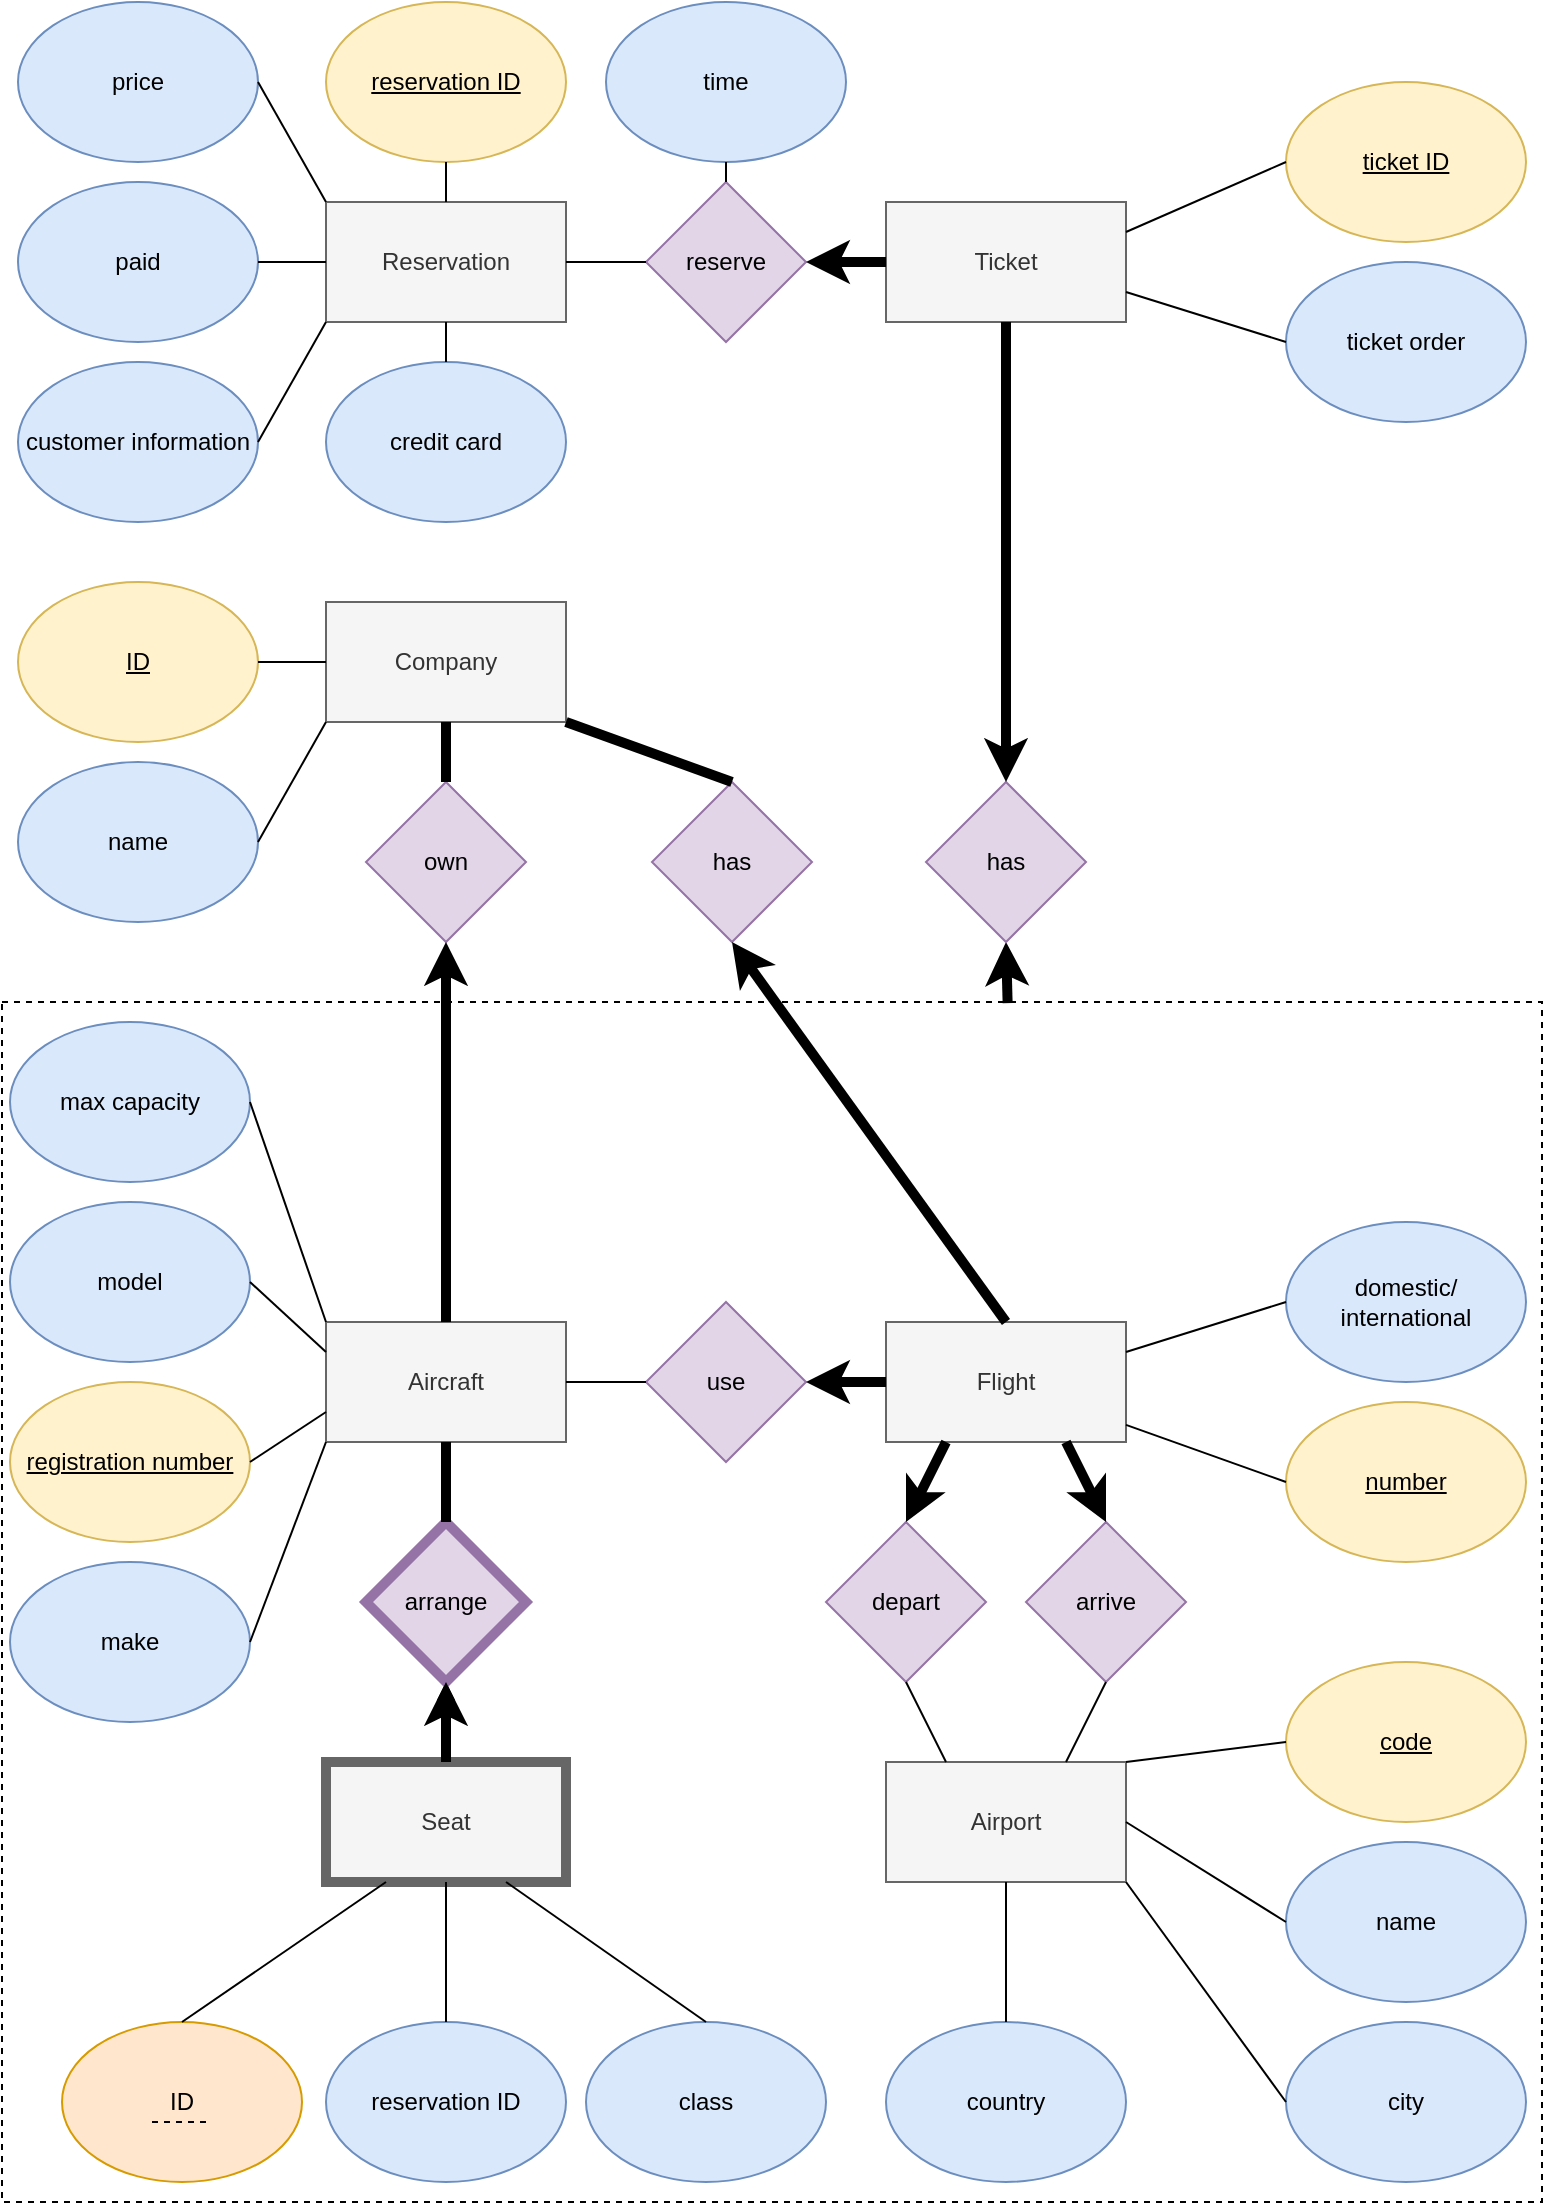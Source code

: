 <mxfile version="20.8.16" type="device"><diagram name="第1頁" id="5C7C0OJnDo7oLOOzm5fW"><mxGraphModel dx="800" dy="1194" grid="1" gridSize="10" guides="1" tooltips="1" connect="1" arrows="1" fold="1" page="1" pageScale="1" pageWidth="827" pageHeight="1169" math="0" shadow="0"><root><mxCell id="0"/><mxCell id="1" parent="0"/><mxCell id="FQ_92riEIQpXqxA6R0tP-2" value="" style="rounded=0;whiteSpace=wrap;html=1;dashed=1;strokeWidth=1;fillColor=none;" parent="1" vertex="1"><mxGeometry x="29" y="540" width="770" height="600" as="geometry"/></mxCell><mxCell id="REu5LXCFOwnkV1Mq_Xtr-1" value="Company" style="rounded=0;whiteSpace=wrap;html=1;fillColor=#f5f5f5;fontColor=#333333;strokeColor=#666666;" parent="1" vertex="1"><mxGeometry x="191" y="340" width="120" height="60" as="geometry"/></mxCell><mxCell id="REu5LXCFOwnkV1Mq_Xtr-2" value="&lt;u&gt;ID&lt;/u&gt;" style="ellipse;whiteSpace=wrap;html=1;fillColor=#fff2cc;strokeColor=#d6b656;" parent="1" vertex="1"><mxGeometry x="37" y="330" width="120" height="80" as="geometry"/></mxCell><mxCell id="REu5LXCFOwnkV1Mq_Xtr-3" value="Aircraft" style="rounded=0;whiteSpace=wrap;html=1;fillColor=#f5f5f5;fontColor=#333333;strokeColor=#666666;" parent="1" vertex="1"><mxGeometry x="191" y="700" width="120" height="60" as="geometry"/></mxCell><mxCell id="REu5LXCFOwnkV1Mq_Xtr-4" value="Flight" style="rounded=0;whiteSpace=wrap;html=1;fillColor=#f5f5f5;fontColor=#333333;strokeColor=#666666;" parent="1" vertex="1"><mxGeometry x="471" y="700" width="120" height="60" as="geometry"/></mxCell><mxCell id="REu5LXCFOwnkV1Mq_Xtr-5" value="Airport" style="rounded=0;whiteSpace=wrap;html=1;fillColor=#f5f5f5;fontColor=#333333;strokeColor=#666666;" parent="1" vertex="1"><mxGeometry x="471" y="920" width="120" height="60" as="geometry"/></mxCell><mxCell id="Y8IdVOJtwU-h0ozhMDip-1" value="" style="edgeStyle=orthogonalEdgeStyle;rounded=0;orthogonalLoop=1;jettySize=auto;html=1;" parent="1" source="REu5LXCFOwnkV1Mq_Xtr-6" target="REu5LXCFOwnkV1Mq_Xtr-11" edge="1"><mxGeometry relative="1" as="geometry"/></mxCell><mxCell id="REu5LXCFOwnkV1Mq_Xtr-6" value="Seat" style="rounded=0;whiteSpace=wrap;html=1;fillColor=#f5f5f5;fontColor=#333333;strokeColor=#666666;strokeWidth=5;" parent="1" vertex="1"><mxGeometry x="191" y="920" width="120" height="60" as="geometry"/></mxCell><mxCell id="REu5LXCFOwnkV1Mq_Xtr-11" value="arrange" style="rhombus;whiteSpace=wrap;html=1;fillColor=#e1d5e7;strokeColor=#9673a6;strokeWidth=5;" parent="1" vertex="1"><mxGeometry x="211" y="800" width="80" height="80" as="geometry"/></mxCell><mxCell id="REu5LXCFOwnkV1Mq_Xtr-17" value="" style="endArrow=none;html=1;rounded=0;exitX=0.5;exitY=0;exitDx=0;exitDy=0;entryX=0.5;entryY=1;entryDx=0;entryDy=0;strokeWidth=5;" parent="1" source="REu5LXCFOwnkV1Mq_Xtr-11" target="REu5LXCFOwnkV1Mq_Xtr-3" edge="1"><mxGeometry width="50" height="50" relative="1" as="geometry"><mxPoint x="421" y="940" as="sourcePoint"/><mxPoint x="471" y="890" as="targetPoint"/></mxGeometry></mxCell><mxCell id="REu5LXCFOwnkV1Mq_Xtr-18" value="" style="endArrow=classic;html=1;rounded=0;strokeWidth=5;exitX=0.5;exitY=0;exitDx=0;exitDy=0;entryX=0.5;entryY=1;entryDx=0;entryDy=0;" parent="1" source="REu5LXCFOwnkV1Mq_Xtr-6" target="REu5LXCFOwnkV1Mq_Xtr-11" edge="1"><mxGeometry width="50" height="50" relative="1" as="geometry"><mxPoint x="421" y="940" as="sourcePoint"/><mxPoint x="471" y="890" as="targetPoint"/></mxGeometry></mxCell><mxCell id="REu5LXCFOwnkV1Mq_Xtr-19" value="ID" style="ellipse;whiteSpace=wrap;html=1;fillColor=#ffe6cc;strokeColor=#d79b00;" parent="1" vertex="1"><mxGeometry x="59" y="1050" width="120" height="80" as="geometry"/></mxCell><mxCell id="REu5LXCFOwnkV1Mq_Xtr-20" value="" style="endArrow=none;html=1;rounded=0;strokeWidth=1;entryX=0.25;entryY=1;entryDx=0;entryDy=0;exitX=0.5;exitY=0;exitDx=0;exitDy=0;" parent="1" source="REu5LXCFOwnkV1Mq_Xtr-19" target="REu5LXCFOwnkV1Mq_Xtr-6" edge="1"><mxGeometry width="50" height="50" relative="1" as="geometry"><mxPoint x="179" y="1130" as="sourcePoint"/><mxPoint x="473" y="810" as="targetPoint"/></mxGeometry></mxCell><mxCell id="REu5LXCFOwnkV1Mq_Xtr-22" value="" style="endArrow=none;dashed=1;html=1;rounded=0;strokeWidth=1;" parent="1" edge="1"><mxGeometry width="50" height="50" relative="1" as="geometry"><mxPoint x="104" y="1100" as="sourcePoint"/><mxPoint x="134" y="1100" as="targetPoint"/></mxGeometry></mxCell><mxCell id="REu5LXCFOwnkV1Mq_Xtr-23" value="&lt;u&gt;registration number&lt;/u&gt;" style="ellipse;whiteSpace=wrap;html=1;strokeWidth=1;fillColor=#fff2cc;strokeColor=#d6b656;" parent="1" vertex="1"><mxGeometry x="33" y="730" width="120" height="80" as="geometry"/></mxCell><mxCell id="REu5LXCFOwnkV1Mq_Xtr-24" value="make" style="ellipse;whiteSpace=wrap;html=1;strokeWidth=1;fillColor=#dae8fc;strokeColor=#6c8ebf;" parent="1" vertex="1"><mxGeometry x="33" y="820" width="120" height="80" as="geometry"/></mxCell><mxCell id="REu5LXCFOwnkV1Mq_Xtr-25" value="model" style="ellipse;whiteSpace=wrap;html=1;strokeWidth=1;fillColor=#dae8fc;strokeColor=#6c8ebf;" parent="1" vertex="1"><mxGeometry x="33" y="640" width="120" height="80" as="geometry"/></mxCell><mxCell id="REu5LXCFOwnkV1Mq_Xtr-26" value="max capacity" style="ellipse;whiteSpace=wrap;html=1;strokeWidth=1;fillColor=#dae8fc;strokeColor=#6c8ebf;" parent="1" vertex="1"><mxGeometry x="33" y="550" width="120" height="80" as="geometry"/></mxCell><mxCell id="REu5LXCFOwnkV1Mq_Xtr-27" value="" style="endArrow=none;html=1;rounded=0;strokeWidth=1;exitX=1;exitY=0.5;exitDx=0;exitDy=0;entryX=0;entryY=0;entryDx=0;entryDy=0;" parent="1" source="REu5LXCFOwnkV1Mq_Xtr-26" target="REu5LXCFOwnkV1Mq_Xtr-3" edge="1"><mxGeometry width="50" height="50" relative="1" as="geometry"><mxPoint x="463" y="830" as="sourcePoint"/><mxPoint x="513" y="780" as="targetPoint"/></mxGeometry></mxCell><mxCell id="lyn8yJLEngjD69MlMPim-1" value="" style="endArrow=none;html=1;rounded=0;exitX=1;exitY=0.5;exitDx=0;exitDy=0;entryX=0;entryY=0.25;entryDx=0;entryDy=0;" parent="1" source="REu5LXCFOwnkV1Mq_Xtr-25" target="REu5LXCFOwnkV1Mq_Xtr-3" edge="1"><mxGeometry width="50" height="50" relative="1" as="geometry"><mxPoint x="493" y="860" as="sourcePoint"/><mxPoint x="543" y="810" as="targetPoint"/></mxGeometry></mxCell><mxCell id="lyn8yJLEngjD69MlMPim-2" value="" style="endArrow=none;html=1;rounded=0;exitX=1;exitY=0.5;exitDx=0;exitDy=0;entryX=0;entryY=0.75;entryDx=0;entryDy=0;" parent="1" source="REu5LXCFOwnkV1Mq_Xtr-23" target="REu5LXCFOwnkV1Mq_Xtr-3" edge="1"><mxGeometry width="50" height="50" relative="1" as="geometry"><mxPoint x="493" y="860" as="sourcePoint"/><mxPoint x="543" y="810" as="targetPoint"/></mxGeometry></mxCell><mxCell id="lyn8yJLEngjD69MlMPim-3" value="" style="endArrow=none;html=1;rounded=0;exitX=1;exitY=0.5;exitDx=0;exitDy=0;entryX=0;entryY=1;entryDx=0;entryDy=0;" parent="1" source="REu5LXCFOwnkV1Mq_Xtr-24" target="REu5LXCFOwnkV1Mq_Xtr-3" edge="1"><mxGeometry width="50" height="50" relative="1" as="geometry"><mxPoint x="493" y="860" as="sourcePoint"/><mxPoint x="543" y="810" as="targetPoint"/></mxGeometry></mxCell><mxCell id="lyn8yJLEngjD69MlMPim-4" value="" style="endArrow=none;html=1;rounded=0;entryX=1;entryY=0.5;entryDx=0;entryDy=0;exitX=0;exitY=0.5;exitDx=0;exitDy=0;" parent="1" source="REu5LXCFOwnkV1Mq_Xtr-1" target="REu5LXCFOwnkV1Mq_Xtr-2" edge="1"><mxGeometry width="50" height="50" relative="1" as="geometry"><mxPoint x="534" y="370" as="sourcePoint"/><mxPoint x="454" y="370" as="targetPoint"/></mxGeometry></mxCell><mxCell id="lyn8yJLEngjD69MlMPim-5" value="own" style="rhombus;whiteSpace=wrap;html=1;fillColor=#e1d5e7;strokeColor=#9673a6;" parent="1" vertex="1"><mxGeometry x="211" y="430" width="80" height="80" as="geometry"/></mxCell><mxCell id="lyn8yJLEngjD69MlMPim-6" value="" style="endArrow=none;html=1;rounded=0;entryX=0.5;entryY=1;entryDx=0;entryDy=0;exitX=0.5;exitY=0;exitDx=0;exitDy=0;strokeWidth=5;" parent="1" source="lyn8yJLEngjD69MlMPim-5" target="REu5LXCFOwnkV1Mq_Xtr-1" edge="1"><mxGeometry width="50" height="50" relative="1" as="geometry"><mxPoint x="213" y="630" as="sourcePoint"/><mxPoint x="263" y="580" as="targetPoint"/></mxGeometry></mxCell><mxCell id="lyn8yJLEngjD69MlMPim-7" value="" style="endArrow=classic;html=1;rounded=0;strokeWidth=5;entryX=0.5;entryY=1;entryDx=0;entryDy=0;exitX=0.5;exitY=0;exitDx=0;exitDy=0;" parent="1" source="REu5LXCFOwnkV1Mq_Xtr-3" target="lyn8yJLEngjD69MlMPim-5" edge="1"><mxGeometry width="50" height="50" relative="1" as="geometry"><mxPoint x="211" y="790" as="sourcePoint"/><mxPoint x="249" y="520" as="targetPoint"/></mxGeometry></mxCell><mxCell id="lyn8yJLEngjD69MlMPim-8" value="&lt;u&gt;number&lt;/u&gt;" style="ellipse;whiteSpace=wrap;html=1;fillColor=#fff2cc;strokeColor=#d6b656;" parent="1" vertex="1"><mxGeometry x="671" y="740" width="120" height="80" as="geometry"/></mxCell><mxCell id="lyn8yJLEngjD69MlMPim-9" value="" style="endArrow=none;html=1;rounded=0;strokeWidth=1;entryX=0;entryY=0.5;entryDx=0;entryDy=0;" parent="1" source="REu5LXCFOwnkV1Mq_Xtr-4" target="lyn8yJLEngjD69MlMPim-8" edge="1"><mxGeometry width="50" height="50" relative="1" as="geometry"><mxPoint x="321" y="860" as="sourcePoint"/><mxPoint x="661" y="690" as="targetPoint"/></mxGeometry></mxCell><mxCell id="lyn8yJLEngjD69MlMPim-10" value="depart" style="rhombus;whiteSpace=wrap;html=1;fillColor=#e1d5e7;strokeColor=#9673a6;" parent="1" vertex="1"><mxGeometry x="441" y="800" width="80" height="80" as="geometry"/></mxCell><mxCell id="lyn8yJLEngjD69MlMPim-11" value="arrive" style="rhombus;whiteSpace=wrap;html=1;fillColor=#e1d5e7;strokeColor=#9673a6;" parent="1" vertex="1"><mxGeometry x="541" y="800" width="80" height="80" as="geometry"/></mxCell><mxCell id="lyn8yJLEngjD69MlMPim-12" value="" style="endArrow=classic;html=1;rounded=0;strokeWidth=5;exitX=0.25;exitY=1;exitDx=0;exitDy=0;entryX=0.5;entryY=0;entryDx=0;entryDy=0;" parent="1" source="REu5LXCFOwnkV1Mq_Xtr-4" target="lyn8yJLEngjD69MlMPim-10" edge="1"><mxGeometry width="50" height="50" relative="1" as="geometry"><mxPoint x="321" y="900" as="sourcePoint"/><mxPoint x="371" y="850" as="targetPoint"/></mxGeometry></mxCell><mxCell id="lyn8yJLEngjD69MlMPim-13" value="" style="endArrow=classic;html=1;rounded=0;strokeWidth=5;exitX=0.75;exitY=1;exitDx=0;exitDy=0;entryX=0.5;entryY=0;entryDx=0;entryDy=0;" parent="1" source="REu5LXCFOwnkV1Mq_Xtr-4" target="lyn8yJLEngjD69MlMPim-11" edge="1"><mxGeometry width="50" height="50" relative="1" as="geometry"><mxPoint x="321" y="900" as="sourcePoint"/><mxPoint x="371" y="850" as="targetPoint"/></mxGeometry></mxCell><mxCell id="lyn8yJLEngjD69MlMPim-14" value="&lt;u&gt;code&lt;/u&gt;" style="ellipse;whiteSpace=wrap;html=1;fillColor=#fff2cc;strokeColor=#d6b656;" parent="1" vertex="1"><mxGeometry x="671" y="870" width="120" height="80" as="geometry"/></mxCell><mxCell id="lyn8yJLEngjD69MlMPim-15" value="name" style="ellipse;whiteSpace=wrap;html=1;fillColor=#dae8fc;strokeColor=#6c8ebf;" parent="1" vertex="1"><mxGeometry x="671" y="960" width="120" height="80" as="geometry"/></mxCell><mxCell id="lyn8yJLEngjD69MlMPim-16" value="city" style="ellipse;whiteSpace=wrap;html=1;fillColor=#dae8fc;strokeColor=#6c8ebf;" parent="1" vertex="1"><mxGeometry x="671" y="1050" width="120" height="80" as="geometry"/></mxCell><mxCell id="lyn8yJLEngjD69MlMPim-17" value="country" style="ellipse;whiteSpace=wrap;html=1;fillColor=#dae8fc;strokeColor=#6c8ebf;" parent="1" vertex="1"><mxGeometry x="471" y="1050" width="120" height="80" as="geometry"/></mxCell><mxCell id="lyn8yJLEngjD69MlMPim-26" value="" style="endArrow=none;html=1;rounded=0;strokeWidth=1;entryX=0.5;entryY=1;entryDx=0;entryDy=0;exitX=0.75;exitY=0;exitDx=0;exitDy=0;" parent="1" source="REu5LXCFOwnkV1Mq_Xtr-5" target="lyn8yJLEngjD69MlMPim-11" edge="1"><mxGeometry width="50" height="50" relative="1" as="geometry"><mxPoint x="361" y="915" as="sourcePoint"/><mxPoint x="581" y="805" as="targetPoint"/></mxGeometry></mxCell><mxCell id="lyn8yJLEngjD69MlMPim-27" value="" style="endArrow=none;html=1;rounded=0;strokeWidth=1;entryX=0.5;entryY=1;entryDx=0;entryDy=0;exitX=0.25;exitY=0;exitDx=0;exitDy=0;" parent="1" source="REu5LXCFOwnkV1Mq_Xtr-5" target="lyn8yJLEngjD69MlMPim-10" edge="1"><mxGeometry width="50" height="50" relative="1" as="geometry"><mxPoint x="361" y="915" as="sourcePoint"/><mxPoint x="481" y="805" as="targetPoint"/></mxGeometry></mxCell><mxCell id="lyn8yJLEngjD69MlMPim-28" value="" style="endArrow=none;html=1;rounded=0;strokeWidth=1;entryX=0;entryY=0.5;entryDx=0;entryDy=0;exitX=1;exitY=0;exitDx=0;exitDy=0;" parent="1" source="REu5LXCFOwnkV1Mq_Xtr-5" target="lyn8yJLEngjD69MlMPim-14" edge="1"><mxGeometry width="50" height="50" relative="1" as="geometry"><mxPoint x="361" y="840" as="sourcePoint"/><mxPoint x="411" y="790" as="targetPoint"/></mxGeometry></mxCell><mxCell id="lyn8yJLEngjD69MlMPim-29" value="" style="endArrow=none;html=1;rounded=0;strokeWidth=1;entryX=0;entryY=0.5;entryDx=0;entryDy=0;exitX=1;exitY=0.5;exitDx=0;exitDy=0;" parent="1" source="REu5LXCFOwnkV1Mq_Xtr-5" target="lyn8yJLEngjD69MlMPim-15" edge="1"><mxGeometry width="50" height="50" relative="1" as="geometry"><mxPoint x="361" y="840" as="sourcePoint"/><mxPoint x="411" y="790" as="targetPoint"/></mxGeometry></mxCell><mxCell id="lyn8yJLEngjD69MlMPim-30" value="" style="endArrow=none;html=1;rounded=0;strokeWidth=1;entryX=0;entryY=0.5;entryDx=0;entryDy=0;exitX=1;exitY=1;exitDx=0;exitDy=0;" parent="1" source="REu5LXCFOwnkV1Mq_Xtr-5" target="lyn8yJLEngjD69MlMPim-16" edge="1"><mxGeometry width="50" height="50" relative="1" as="geometry"><mxPoint x="361" y="840" as="sourcePoint"/><mxPoint x="411" y="790" as="targetPoint"/></mxGeometry></mxCell><mxCell id="lyn8yJLEngjD69MlMPim-31" value="" style="endArrow=none;html=1;rounded=0;strokeWidth=1;entryX=0.5;entryY=0;entryDx=0;entryDy=0;exitX=0.5;exitY=1;exitDx=0;exitDy=0;" parent="1" source="REu5LXCFOwnkV1Mq_Xtr-5" target="lyn8yJLEngjD69MlMPim-17" edge="1"><mxGeometry width="50" height="50" relative="1" as="geometry"><mxPoint x="361" y="840" as="sourcePoint"/><mxPoint x="411" y="790" as="targetPoint"/></mxGeometry></mxCell><mxCell id="lyn8yJLEngjD69MlMPim-32" value="use" style="rhombus;whiteSpace=wrap;html=1;fillColor=#e1d5e7;strokeColor=#9673a6;" parent="1" vertex="1"><mxGeometry x="351" y="690" width="80" height="80" as="geometry"/></mxCell><mxCell id="lyn8yJLEngjD69MlMPim-33" value="reservation ID" style="ellipse;whiteSpace=wrap;html=1;fillColor=#dae8fc;strokeColor=#6c8ebf;" parent="1" vertex="1"><mxGeometry x="191" y="1050" width="120" height="80" as="geometry"/></mxCell><mxCell id="lyn8yJLEngjD69MlMPim-34" value="" style="endArrow=none;html=1;rounded=0;strokeWidth=1;exitX=0.5;exitY=0;exitDx=0;exitDy=0;entryX=0.5;entryY=1;entryDx=0;entryDy=0;" parent="1" source="lyn8yJLEngjD69MlMPim-33" target="REu5LXCFOwnkV1Mq_Xtr-6" edge="1"><mxGeometry width="50" height="50" relative="1" as="geometry"><mxPoint x="361" y="800" as="sourcePoint"/><mxPoint x="411" y="750" as="targetPoint"/></mxGeometry></mxCell><mxCell id="lyn8yJLEngjD69MlMPim-35" value="" style="endArrow=classic;html=1;rounded=0;strokeWidth=5;exitX=0;exitY=0.5;exitDx=0;exitDy=0;entryX=1;entryY=0.5;entryDx=0;entryDy=0;" parent="1" source="REu5LXCFOwnkV1Mq_Xtr-4" target="lyn8yJLEngjD69MlMPim-32" edge="1"><mxGeometry width="50" height="50" relative="1" as="geometry"><mxPoint x="361" y="910" as="sourcePoint"/><mxPoint x="421" y="730" as="targetPoint"/></mxGeometry></mxCell><mxCell id="lyn8yJLEngjD69MlMPim-36" value="" style="endArrow=none;html=1;rounded=0;strokeWidth=1;exitX=1;exitY=0.5;exitDx=0;exitDy=0;entryX=0;entryY=0.5;entryDx=0;entryDy=0;" parent="1" source="REu5LXCFOwnkV1Mq_Xtr-3" target="lyn8yJLEngjD69MlMPim-32" edge="1"><mxGeometry width="50" height="50" relative="1" as="geometry"><mxPoint x="361" y="800" as="sourcePoint"/><mxPoint x="411" y="750" as="targetPoint"/></mxGeometry></mxCell><mxCell id="lyn8yJLEngjD69MlMPim-37" value="Reservation" style="rounded=0;whiteSpace=wrap;html=1;fillColor=#f5f5f5;fontColor=#333333;strokeColor=#666666;" parent="1" vertex="1"><mxGeometry x="191" y="140" width="120" height="60" as="geometry"/></mxCell><mxCell id="lyn8yJLEngjD69MlMPim-38" value="&lt;u&gt;reservation ID&lt;/u&gt;" style="ellipse;whiteSpace=wrap;html=1;fillColor=#fff2cc;strokeColor=#d6b656;" parent="1" vertex="1"><mxGeometry x="191" y="40" width="120" height="80" as="geometry"/></mxCell><mxCell id="lyn8yJLEngjD69MlMPim-39" value="reserve" style="rhombus;whiteSpace=wrap;html=1;fillColor=#e1d5e7;strokeColor=#9673a6;" parent="1" vertex="1"><mxGeometry x="351" y="130" width="80" height="80" as="geometry"/></mxCell><mxCell id="lyn8yJLEngjD69MlMPim-42" value="customer information" style="ellipse;whiteSpace=wrap;html=1;fillColor=#dae8fc;strokeColor=#6c8ebf;" parent="1" vertex="1"><mxGeometry x="37" y="220" width="120" height="80" as="geometry"/></mxCell><mxCell id="lyn8yJLEngjD69MlMPim-43" value="credit card" style="ellipse;whiteSpace=wrap;html=1;fillColor=#dae8fc;strokeColor=#6c8ebf;" parent="1" vertex="1"><mxGeometry x="191" y="220" width="120" height="80" as="geometry"/></mxCell><mxCell id="lyn8yJLEngjD69MlMPim-44" value="" style="endArrow=none;html=1;rounded=0;strokeWidth=1;exitX=0.5;exitY=0;exitDx=0;exitDy=0;entryX=0.5;entryY=1;entryDx=0;entryDy=0;" parent="1" source="lyn8yJLEngjD69MlMPim-37" target="lyn8yJLEngjD69MlMPim-38" edge="1"><mxGeometry width="50" height="50" relative="1" as="geometry"><mxPoint x="81" y="370" as="sourcePoint"/><mxPoint x="321" y="120" as="targetPoint"/></mxGeometry></mxCell><mxCell id="lyn8yJLEngjD69MlMPim-45" value="" style="endArrow=none;html=1;rounded=0;strokeWidth=1;entryX=1;entryY=0.5;entryDx=0;entryDy=0;exitX=0;exitY=1;exitDx=0;exitDy=0;" parent="1" source="lyn8yJLEngjD69MlMPim-37" target="lyn8yJLEngjD69MlMPim-42" edge="1"><mxGeometry width="50" height="50" relative="1" as="geometry"><mxPoint x="127" y="370" as="sourcePoint"/><mxPoint x="177" y="320" as="targetPoint"/></mxGeometry></mxCell><mxCell id="lyn8yJLEngjD69MlMPim-46" value="" style="endArrow=none;html=1;rounded=0;strokeWidth=1;entryX=0.5;entryY=0;entryDx=0;entryDy=0;exitX=0.5;exitY=1;exitDx=0;exitDy=0;" parent="1" source="lyn8yJLEngjD69MlMPim-37" target="lyn8yJLEngjD69MlMPim-43" edge="1"><mxGeometry width="50" height="50" relative="1" as="geometry"><mxPoint x="81" y="370" as="sourcePoint"/><mxPoint x="131" y="320" as="targetPoint"/></mxGeometry></mxCell><mxCell id="lyn8yJLEngjD69MlMPim-48" value="time" style="ellipse;whiteSpace=wrap;html=1;fillColor=#dae8fc;strokeColor=#6c8ebf;" parent="1" vertex="1"><mxGeometry x="331" y="40" width="120" height="80" as="geometry"/></mxCell><mxCell id="lyn8yJLEngjD69MlMPim-49" value="" style="endArrow=none;html=1;rounded=0;strokeWidth=1;entryX=0.5;entryY=1;entryDx=0;entryDy=0;exitX=0.5;exitY=0;exitDx=0;exitDy=0;" parent="1" source="lyn8yJLEngjD69MlMPim-39" target="lyn8yJLEngjD69MlMPim-48" edge="1"><mxGeometry width="50" height="50" relative="1" as="geometry"><mxPoint x="161" y="380" as="sourcePoint"/><mxPoint x="211" y="330" as="targetPoint"/></mxGeometry></mxCell><mxCell id="lyn8yJLEngjD69MlMPim-50" value="paid" style="ellipse;whiteSpace=wrap;html=1;fillColor=#dae8fc;strokeColor=#6c8ebf;" parent="1" vertex="1"><mxGeometry x="37" y="130" width="120" height="80" as="geometry"/></mxCell><mxCell id="lyn8yJLEngjD69MlMPim-51" value="" style="endArrow=none;html=1;rounded=0;strokeWidth=1;entryX=1;entryY=0.5;entryDx=0;entryDy=0;" parent="1" source="lyn8yJLEngjD69MlMPim-37" target="lyn8yJLEngjD69MlMPim-50" edge="1"><mxGeometry width="50" height="50" relative="1" as="geometry"><mxPoint x="207" y="300" as="sourcePoint"/><mxPoint x="257" y="250" as="targetPoint"/></mxGeometry></mxCell><mxCell id="yCbvP8u3dFr6XzT-ktzL-1" value="class" style="ellipse;whiteSpace=wrap;html=1;fillColor=#dae8fc;strokeColor=#6c8ebf;" parent="1" vertex="1"><mxGeometry x="321" y="1050" width="120" height="80" as="geometry"/></mxCell><mxCell id="yCbvP8u3dFr6XzT-ktzL-2" value="" style="endArrow=none;html=1;rounded=0;exitX=0.5;exitY=0;exitDx=0;exitDy=0;entryX=0.75;entryY=1;entryDx=0;entryDy=0;" parent="1" source="yCbvP8u3dFr6XzT-ktzL-1" target="REu5LXCFOwnkV1Mq_Xtr-6" edge="1"><mxGeometry width="50" height="50" relative="1" as="geometry"><mxPoint x="381" y="950" as="sourcePoint"/><mxPoint x="431" y="900" as="targetPoint"/></mxGeometry></mxCell><mxCell id="yCbvP8u3dFr6XzT-ktzL-3" value="price" style="ellipse;whiteSpace=wrap;html=1;fillColor=#dae8fc;strokeColor=#6c8ebf;" parent="1" vertex="1"><mxGeometry x="37" y="40" width="120" height="80" as="geometry"/></mxCell><mxCell id="yCbvP8u3dFr6XzT-ktzL-4" value="" style="endArrow=none;html=1;rounded=0;entryX=0;entryY=0;entryDx=0;entryDy=0;exitX=1;exitY=0.5;exitDx=0;exitDy=0;" parent="1" source="yCbvP8u3dFr6XzT-ktzL-3" target="lyn8yJLEngjD69MlMPim-37" edge="1"><mxGeometry width="50" height="50" relative="1" as="geometry"><mxPoint x="147" y="310" as="sourcePoint"/><mxPoint x="197" y="260" as="targetPoint"/></mxGeometry></mxCell><mxCell id="wxULen4XB_x8tKNLWC5E-1" value="" style="endArrow=classic;html=1;rounded=0;strokeWidth=5;entryX=0.5;entryY=1;entryDx=0;entryDy=0;exitX=0.653;exitY=0.001;exitDx=0;exitDy=0;exitPerimeter=0;" parent="1" source="FQ_92riEIQpXqxA6R0tP-2" target="gxwT0qNWXGpgbIcGPLuj-9" edge="1"><mxGeometry width="50" height="50" relative="1" as="geometry"><mxPoint x="531" y="380" as="sourcePoint"/><mxPoint x="371" y="480" as="targetPoint"/></mxGeometry></mxCell><mxCell id="gxwT0qNWXGpgbIcGPLuj-1" value="Ticket" style="rounded=0;whiteSpace=wrap;html=1;fillColor=#f5f5f5;fontColor=#333333;strokeColor=#666666;" parent="1" vertex="1"><mxGeometry x="471" y="140" width="120" height="60" as="geometry"/></mxCell><mxCell id="gxwT0qNWXGpgbIcGPLuj-2" value="&lt;u&gt;ticket ID&lt;/u&gt;" style="ellipse;whiteSpace=wrap;html=1;fillColor=#fff2cc;strokeColor=#d6b656;" parent="1" vertex="1"><mxGeometry x="671" y="80" width="120" height="80" as="geometry"/></mxCell><mxCell id="gxwT0qNWXGpgbIcGPLuj-3" value="ticket order" style="ellipse;whiteSpace=wrap;html=1;fillColor=#dae8fc;strokeColor=#6c8ebf;" parent="1" vertex="1"><mxGeometry x="671" y="170" width="120" height="80" as="geometry"/></mxCell><mxCell id="gxwT0qNWXGpgbIcGPLuj-4" value="" style="endArrow=none;html=1;rounded=0;exitX=0;exitY=0.5;exitDx=0;exitDy=0;entryX=1;entryY=0.25;entryDx=0;entryDy=0;" parent="1" source="gxwT0qNWXGpgbIcGPLuj-2" target="gxwT0qNWXGpgbIcGPLuj-1" edge="1"><mxGeometry width="50" height="50" relative="1" as="geometry"><mxPoint x="331" y="430" as="sourcePoint"/><mxPoint x="381" y="380" as="targetPoint"/></mxGeometry></mxCell><mxCell id="gxwT0qNWXGpgbIcGPLuj-5" value="" style="endArrow=none;html=1;rounded=0;entryX=0;entryY=0.5;entryDx=0;entryDy=0;exitX=1;exitY=0.75;exitDx=0;exitDy=0;" parent="1" source="gxwT0qNWXGpgbIcGPLuj-1" target="gxwT0qNWXGpgbIcGPLuj-3" edge="1"><mxGeometry width="50" height="50" relative="1" as="geometry"><mxPoint x="331" y="430" as="sourcePoint"/><mxPoint x="381" y="380" as="targetPoint"/></mxGeometry></mxCell><mxCell id="gxwT0qNWXGpgbIcGPLuj-6" value="" style="endArrow=classic;html=1;rounded=0;entryX=1;entryY=0.5;entryDx=0;entryDy=0;strokeWidth=5;" parent="1" target="lyn8yJLEngjD69MlMPim-39" edge="1"><mxGeometry width="50" height="50" relative="1" as="geometry"><mxPoint x="471" y="170" as="sourcePoint"/><mxPoint x="370.74" y="310" as="targetPoint"/></mxGeometry></mxCell><mxCell id="gxwT0qNWXGpgbIcGPLuj-9" value="has" style="rhombus;whiteSpace=wrap;html=1;fillColor=#e1d5e7;strokeColor=#9673a6;" parent="1" vertex="1"><mxGeometry x="491" y="430" width="80" height="80" as="geometry"/></mxCell><mxCell id="gxwT0qNWXGpgbIcGPLuj-11" value="" style="endArrow=classic;html=1;rounded=0;exitX=0.5;exitY=1;exitDx=0;exitDy=0;strokeWidth=5;entryX=0.5;entryY=0;entryDx=0;entryDy=0;" parent="1" source="gxwT0qNWXGpgbIcGPLuj-1" target="gxwT0qNWXGpgbIcGPLuj-9" edge="1"><mxGeometry width="50" height="50" relative="1" as="geometry"><mxPoint x="421" y="430" as="sourcePoint"/><mxPoint x="421" y="410" as="targetPoint"/></mxGeometry></mxCell><mxCell id="gxwT0qNWXGpgbIcGPLuj-12" value="has" style="rhombus;whiteSpace=wrap;html=1;fillColor=#e1d5e7;strokeColor=#9673a6;" parent="1" vertex="1"><mxGeometry x="354" y="430" width="80" height="80" as="geometry"/></mxCell><mxCell id="gxwT0qNWXGpgbIcGPLuj-13" value="" style="endArrow=none;html=1;rounded=0;strokeWidth=5;exitX=1;exitY=1;exitDx=0;exitDy=0;entryX=0.5;entryY=0;entryDx=0;entryDy=0;" parent="1" source="REu5LXCFOwnkV1Mq_Xtr-1" target="gxwT0qNWXGpgbIcGPLuj-12" edge="1"><mxGeometry width="50" height="50" relative="1" as="geometry"><mxPoint x="334" y="360" as="sourcePoint"/><mxPoint x="394" y="430" as="targetPoint"/></mxGeometry></mxCell><mxCell id="gxwT0qNWXGpgbIcGPLuj-14" value="" style="endArrow=classic;html=1;rounded=0;strokeWidth=5;entryX=0.5;entryY=1;entryDx=0;entryDy=0;exitX=0.5;exitY=0;exitDx=0;exitDy=0;" parent="1" source="REu5LXCFOwnkV1Mq_Xtr-4" target="gxwT0qNWXGpgbIcGPLuj-12" edge="1"><mxGeometry width="50" height="50" relative="1" as="geometry"><mxPoint x="441" y="760" as="sourcePoint"/><mxPoint x="392" y="520" as="targetPoint"/></mxGeometry></mxCell><mxCell id="LwCeIt6Z8htockRmk8ss-1" value="domestic/&lt;br&gt;international" style="ellipse;whiteSpace=wrap;html=1;fillColor=#dae8fc;strokeColor=#6c8ebf;" parent="1" vertex="1"><mxGeometry x="671" y="650" width="120" height="80" as="geometry"/></mxCell><mxCell id="LwCeIt6Z8htockRmk8ss-2" value="" style="endArrow=none;html=1;rounded=0;entryX=0;entryY=0.5;entryDx=0;entryDy=0;exitX=1;exitY=0.25;exitDx=0;exitDy=0;" parent="1" source="REu5LXCFOwnkV1Mq_Xtr-4" target="LwCeIt6Z8htockRmk8ss-1" edge="1"><mxGeometry width="50" height="50" relative="1" as="geometry"><mxPoint x="390" y="860" as="sourcePoint"/><mxPoint x="440" y="810" as="targetPoint"/></mxGeometry></mxCell><mxCell id="6JmAbm-RYd2mjy9OkzkT-2" value="" style="endArrow=none;html=1;rounded=0;strokeWidth=1;entryX=0;entryY=0.5;entryDx=0;entryDy=0;exitX=1;exitY=0.5;exitDx=0;exitDy=0;" parent="1" source="lyn8yJLEngjD69MlMPim-37" target="lyn8yJLEngjD69MlMPim-39" edge="1"><mxGeometry width="50" height="50" relative="1" as="geometry"><mxPoint x="390" y="530" as="sourcePoint"/><mxPoint x="440" y="480" as="targetPoint"/></mxGeometry></mxCell><mxCell id="vJAUBcG4gb9RJ7ChhXvY-1" value="name" style="ellipse;whiteSpace=wrap;html=1;fillColor=#dae8fc;strokeColor=#6c8ebf;" parent="1" vertex="1"><mxGeometry x="37" y="420" width="120" height="80" as="geometry"/></mxCell><mxCell id="vJAUBcG4gb9RJ7ChhXvY-2" value="" style="endArrow=none;html=1;rounded=0;exitX=1;exitY=0.5;exitDx=0;exitDy=0;entryX=0;entryY=1;entryDx=0;entryDy=0;" parent="1" source="vJAUBcG4gb9RJ7ChhXvY-1" target="REu5LXCFOwnkV1Mq_Xtr-1" edge="1"><mxGeometry width="50" height="50" relative="1" as="geometry"><mxPoint x="390" y="630" as="sourcePoint"/><mxPoint x="440" y="580" as="targetPoint"/></mxGeometry></mxCell></root></mxGraphModel></diagram></mxfile>